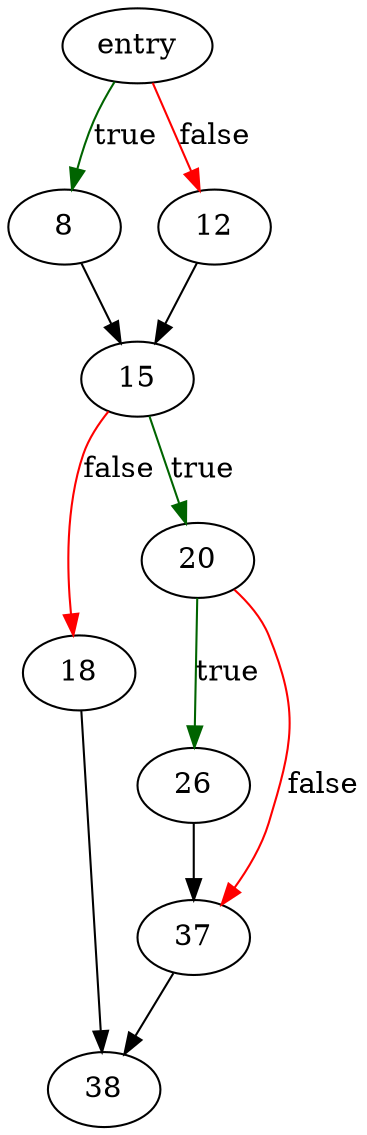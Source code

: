 digraph "sqlite3SchemaGet" {
	// Node definitions.
	2 [label=entry];
	8;
	12;
	15;
	18;
	20;
	26;
	37;
	38;

	// Edge definitions.
	2 -> 8 [
		color=darkgreen
		label=true
	];
	2 -> 12 [
		color=red
		label=false
	];
	8 -> 15;
	12 -> 15;
	15 -> 18 [
		color=red
		label=false
	];
	15 -> 20 [
		color=darkgreen
		label=true
	];
	18 -> 38;
	20 -> 26 [
		color=darkgreen
		label=true
	];
	20 -> 37 [
		color=red
		label=false
	];
	26 -> 37;
	37 -> 38;
}